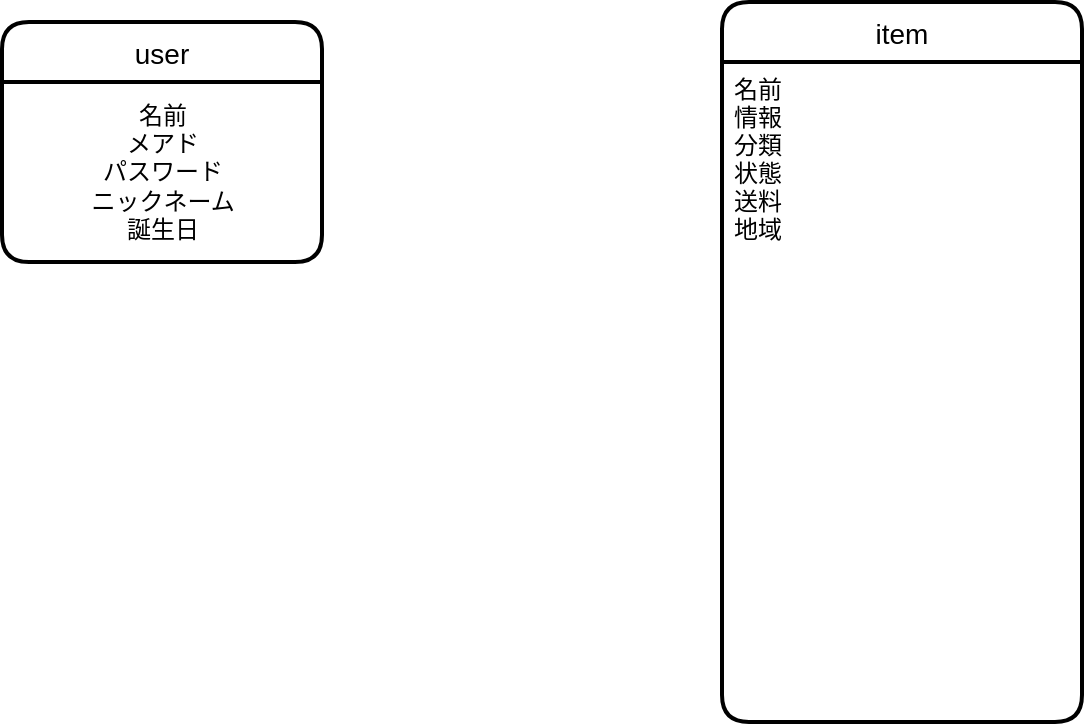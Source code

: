 <mxfile version="13.6.5">
    <diagram id="-Sa92n8XTME7eW4yon9G" name="ページ1">
        <mxGraphModel dx="666" dy="526" grid="1" gridSize="10" guides="1" tooltips="1" connect="1" arrows="1" fold="1" page="1" pageScale="1" pageWidth="827" pageHeight="1169" math="0" shadow="0">
            <root>
                <mxCell id="0"/>
                <mxCell id="1" parent="0"/>
                <mxCell id="2" value="user" style="swimlane;childLayout=stackLayout;horizontal=1;startSize=30;horizontalStack=0;rounded=1;fontSize=14;fontStyle=0;strokeWidth=2;resizeParent=0;resizeLast=1;shadow=0;dashed=0;align=center;" vertex="1" parent="1">
                    <mxGeometry x="80" y="70" width="160" height="120" as="geometry"/>
                </mxCell>
                <mxCell id="4" value="名前&lt;br&gt;メアド&lt;br&gt;パスワード&lt;br&gt;ニックネーム&lt;br&gt;誕生日" style="text;html=1;align=center;verticalAlign=middle;resizable=0;points=[];autosize=1;" vertex="1" parent="2">
                    <mxGeometry y="30" width="160" height="90" as="geometry"/>
                </mxCell>
                <mxCell id="45" value="item" style="swimlane;childLayout=stackLayout;horizontal=1;startSize=30;horizontalStack=0;rounded=1;fontSize=14;fontStyle=0;strokeWidth=2;resizeParent=0;resizeLast=1;shadow=0;dashed=0;align=center;" vertex="1" parent="1">
                    <mxGeometry x="440" y="60" width="180" height="360" as="geometry"/>
                </mxCell>
                <mxCell id="46" value="名前&#10;情報&#10;分類&#10;状態&#10;送料&#10;地域&#10;" style="align=left;strokeColor=none;fillColor=none;spacingLeft=4;fontSize=12;verticalAlign=top;resizable=0;rotatable=0;part=1;" vertex="1" parent="45">
                    <mxGeometry y="30" width="180" height="330" as="geometry"/>
                </mxCell>
            </root>
        </mxGraphModel>
    </diagram>
</mxfile>